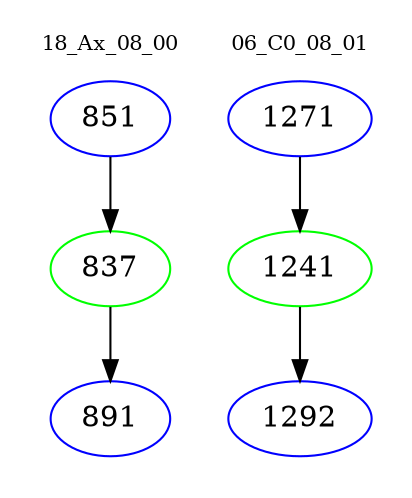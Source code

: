 digraph{
subgraph cluster_0 {
color = white
label = "18_Ax_08_00";
fontsize=10;
T0_851 [label="851", color="blue"]
T0_851 -> T0_837 [color="black"]
T0_837 [label="837", color="green"]
T0_837 -> T0_891 [color="black"]
T0_891 [label="891", color="blue"]
}
subgraph cluster_1 {
color = white
label = "06_C0_08_01";
fontsize=10;
T1_1271 [label="1271", color="blue"]
T1_1271 -> T1_1241 [color="black"]
T1_1241 [label="1241", color="green"]
T1_1241 -> T1_1292 [color="black"]
T1_1292 [label="1292", color="blue"]
}
}
